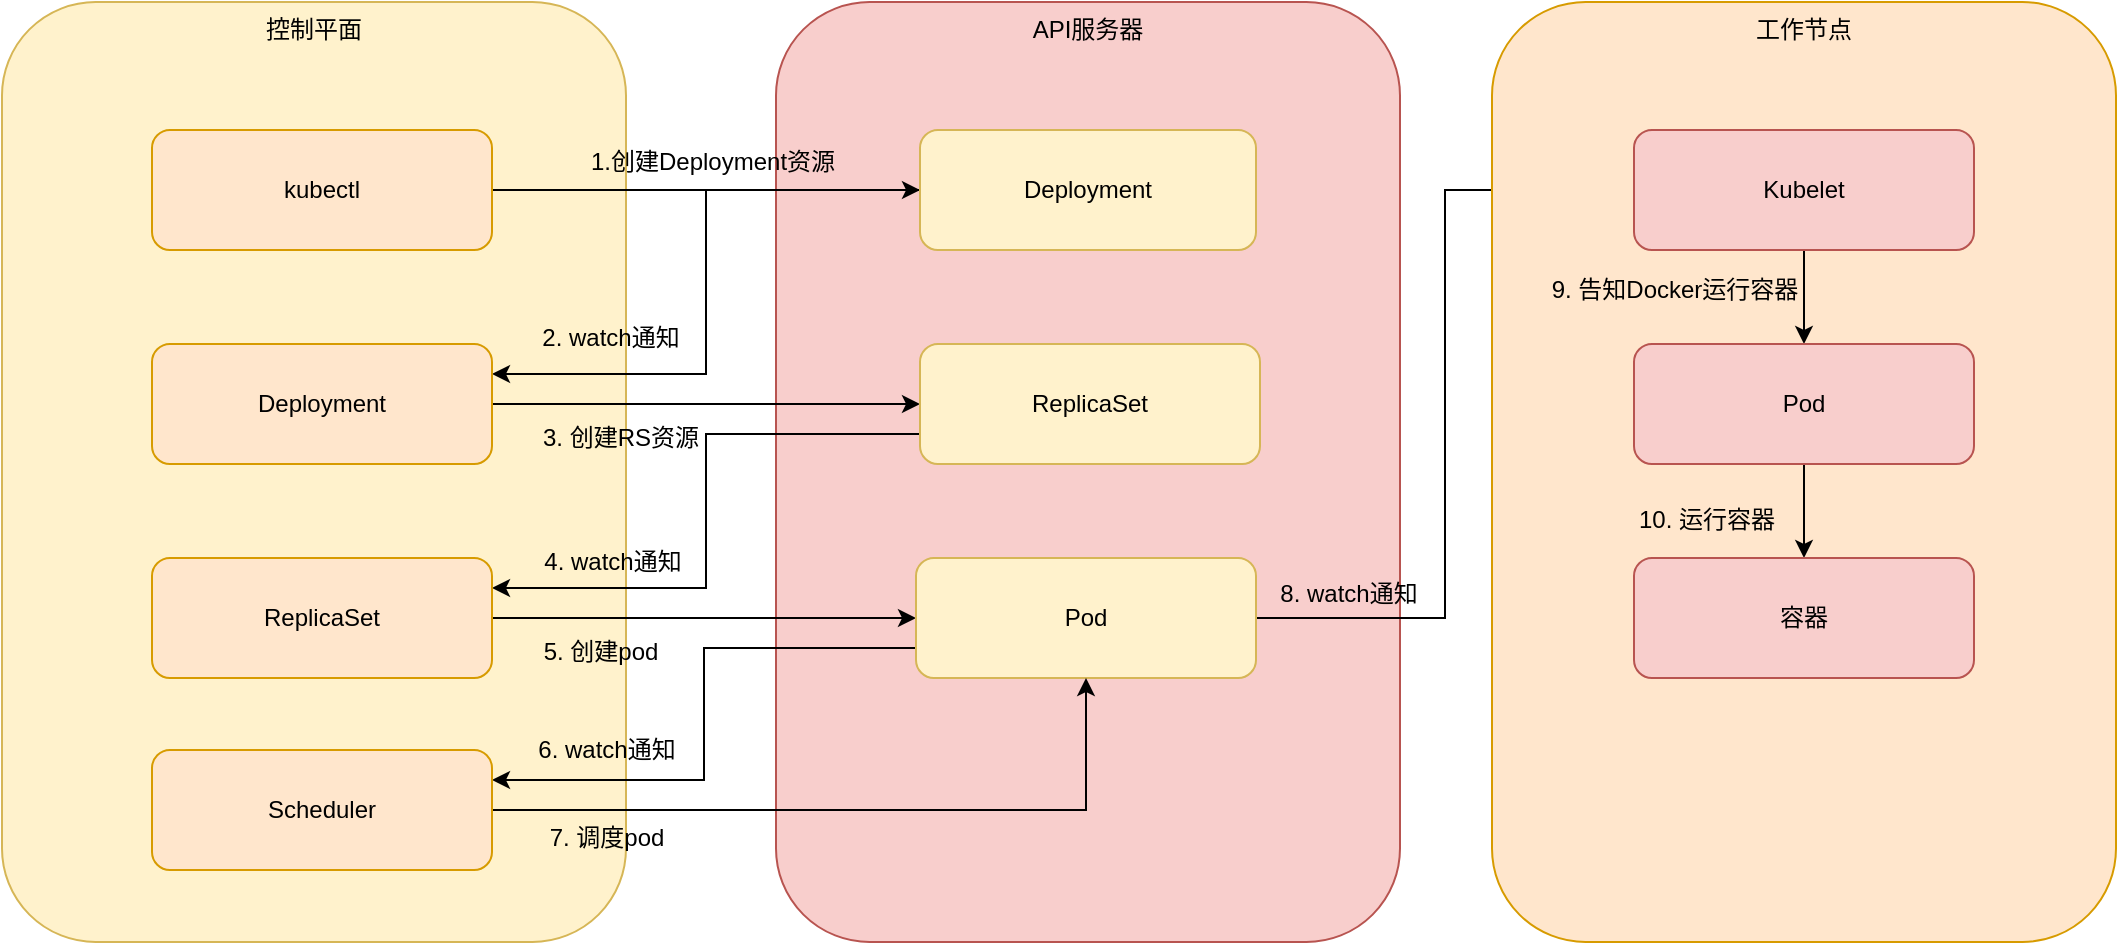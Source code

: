 <mxfile version="24.7.5">
  <diagram name="第 1 页" id="FH-F2Kf3KnSLiqDYrMmF">
    <mxGraphModel dx="1450" dy="618" grid="0" gridSize="10" guides="1" tooltips="1" connect="1" arrows="1" fold="1" page="0" pageScale="1" pageWidth="827" pageHeight="1169" math="0" shadow="0">
      <root>
        <mxCell id="0" />
        <mxCell id="1" parent="0" />
        <mxCell id="3JQX4ZEFSQpvwGsRkb-g-1" value="控制平面" style="rounded=1;whiteSpace=wrap;html=1;verticalAlign=top;fillColor=#fff2cc;strokeColor=#d6b656;" vertex="1" parent="1">
          <mxGeometry x="-34" y="76" width="312" height="470" as="geometry" />
        </mxCell>
        <mxCell id="3JQX4ZEFSQpvwGsRkb-g-2" value="API服务器" style="rounded=1;whiteSpace=wrap;html=1;verticalAlign=top;fillColor=#f8cecc;strokeColor=#b85450;" vertex="1" parent="1">
          <mxGeometry x="353" y="76" width="312" height="470" as="geometry" />
        </mxCell>
        <mxCell id="3JQX4ZEFSQpvwGsRkb-g-5" style="edgeStyle=orthogonalEdgeStyle;rounded=0;orthogonalLoop=1;jettySize=auto;html=1;entryX=0;entryY=0.5;entryDx=0;entryDy=0;" edge="1" parent="1" source="3JQX4ZEFSQpvwGsRkb-g-3" target="3JQX4ZEFSQpvwGsRkb-g-4">
          <mxGeometry relative="1" as="geometry" />
        </mxCell>
        <mxCell id="3JQX4ZEFSQpvwGsRkb-g-3" value="kubectl" style="rounded=1;whiteSpace=wrap;html=1;fillColor=#ffe6cc;strokeColor=#d79b00;" vertex="1" parent="1">
          <mxGeometry x="41" y="140" width="170" height="60" as="geometry" />
        </mxCell>
        <mxCell id="3JQX4ZEFSQpvwGsRkb-g-15" style="edgeStyle=orthogonalEdgeStyle;rounded=0;orthogonalLoop=1;jettySize=auto;html=1;entryX=1;entryY=0.25;entryDx=0;entryDy=0;" edge="1" parent="1" source="3JQX4ZEFSQpvwGsRkb-g-4" target="3JQX4ZEFSQpvwGsRkb-g-7">
          <mxGeometry relative="1" as="geometry" />
        </mxCell>
        <mxCell id="3JQX4ZEFSQpvwGsRkb-g-4" value="Deployment" style="rounded=1;whiteSpace=wrap;html=1;fillColor=#fff2cc;strokeColor=#d6b656;" vertex="1" parent="1">
          <mxGeometry x="425" y="140" width="168" height="60" as="geometry" />
        </mxCell>
        <mxCell id="3JQX4ZEFSQpvwGsRkb-g-16" style="edgeStyle=orthogonalEdgeStyle;rounded=0;orthogonalLoop=1;jettySize=auto;html=1;entryX=0;entryY=0.5;entryDx=0;entryDy=0;" edge="1" parent="1" source="3JQX4ZEFSQpvwGsRkb-g-7" target="3JQX4ZEFSQpvwGsRkb-g-8">
          <mxGeometry relative="1" as="geometry" />
        </mxCell>
        <mxCell id="3JQX4ZEFSQpvwGsRkb-g-7" value="Deployment" style="rounded=1;whiteSpace=wrap;html=1;fillColor=#ffe6cc;strokeColor=#d79b00;" vertex="1" parent="1">
          <mxGeometry x="41" y="247" width="170" height="60" as="geometry" />
        </mxCell>
        <mxCell id="3JQX4ZEFSQpvwGsRkb-g-17" style="edgeStyle=orthogonalEdgeStyle;rounded=0;orthogonalLoop=1;jettySize=auto;html=1;exitX=0;exitY=0.75;exitDx=0;exitDy=0;entryX=1;entryY=0.25;entryDx=0;entryDy=0;" edge="1" parent="1" source="3JQX4ZEFSQpvwGsRkb-g-8" target="3JQX4ZEFSQpvwGsRkb-g-11">
          <mxGeometry relative="1" as="geometry" />
        </mxCell>
        <mxCell id="3JQX4ZEFSQpvwGsRkb-g-8" value="ReplicaSet" style="rounded=1;whiteSpace=wrap;html=1;fillColor=#fff2cc;strokeColor=#d6b656;" vertex="1" parent="1">
          <mxGeometry x="425" y="247" width="170" height="60" as="geometry" />
        </mxCell>
        <mxCell id="3JQX4ZEFSQpvwGsRkb-g-18" style="edgeStyle=orthogonalEdgeStyle;rounded=0;orthogonalLoop=1;jettySize=auto;html=1;entryX=0;entryY=0.5;entryDx=0;entryDy=0;" edge="1" parent="1" source="3JQX4ZEFSQpvwGsRkb-g-11" target="3JQX4ZEFSQpvwGsRkb-g-12">
          <mxGeometry relative="1" as="geometry" />
        </mxCell>
        <mxCell id="3JQX4ZEFSQpvwGsRkb-g-11" value="ReplicaSet" style="rounded=1;whiteSpace=wrap;html=1;fillColor=#ffe6cc;strokeColor=#d79b00;" vertex="1" parent="1">
          <mxGeometry x="41" y="354" width="170" height="60" as="geometry" />
        </mxCell>
        <mxCell id="3JQX4ZEFSQpvwGsRkb-g-20" style="edgeStyle=orthogonalEdgeStyle;rounded=0;orthogonalLoop=1;jettySize=auto;html=1;exitX=0;exitY=0.75;exitDx=0;exitDy=0;entryX=1;entryY=0.25;entryDx=0;entryDy=0;" edge="1" parent="1" source="3JQX4ZEFSQpvwGsRkb-g-12" target="3JQX4ZEFSQpvwGsRkb-g-13">
          <mxGeometry relative="1" as="geometry" />
        </mxCell>
        <mxCell id="3JQX4ZEFSQpvwGsRkb-g-25" style="edgeStyle=orthogonalEdgeStyle;rounded=0;orthogonalLoop=1;jettySize=auto;html=1;entryX=0;entryY=0.5;entryDx=0;entryDy=0;" edge="1" parent="1" source="3JQX4ZEFSQpvwGsRkb-g-12" target="3JQX4ZEFSQpvwGsRkb-g-22">
          <mxGeometry relative="1" as="geometry" />
        </mxCell>
        <mxCell id="3JQX4ZEFSQpvwGsRkb-g-12" value="Pod" style="rounded=1;whiteSpace=wrap;html=1;fillColor=#fff2cc;strokeColor=#d6b656;" vertex="1" parent="1">
          <mxGeometry x="423" y="354" width="170" height="60" as="geometry" />
        </mxCell>
        <mxCell id="3JQX4ZEFSQpvwGsRkb-g-21" style="edgeStyle=orthogonalEdgeStyle;rounded=0;orthogonalLoop=1;jettySize=auto;html=1;entryX=0.5;entryY=1;entryDx=0;entryDy=0;" edge="1" parent="1" source="3JQX4ZEFSQpvwGsRkb-g-13" target="3JQX4ZEFSQpvwGsRkb-g-12">
          <mxGeometry relative="1" as="geometry" />
        </mxCell>
        <mxCell id="3JQX4ZEFSQpvwGsRkb-g-13" value="Scheduler" style="rounded=1;whiteSpace=wrap;html=1;fillColor=#ffe6cc;strokeColor=#d79b00;" vertex="1" parent="1">
          <mxGeometry x="41" y="450" width="170" height="60" as="geometry" />
        </mxCell>
        <mxCell id="3JQX4ZEFSQpvwGsRkb-g-14" value="工作节点" style="rounded=1;whiteSpace=wrap;html=1;verticalAlign=top;fillColor=#ffe6cc;strokeColor=#d79b00;" vertex="1" parent="1">
          <mxGeometry x="711" y="76" width="312" height="470" as="geometry" />
        </mxCell>
        <mxCell id="3JQX4ZEFSQpvwGsRkb-g-26" style="edgeStyle=orthogonalEdgeStyle;rounded=0;orthogonalLoop=1;jettySize=auto;html=1;entryX=0.5;entryY=0;entryDx=0;entryDy=0;" edge="1" parent="1" source="3JQX4ZEFSQpvwGsRkb-g-22" target="3JQX4ZEFSQpvwGsRkb-g-23">
          <mxGeometry relative="1" as="geometry" />
        </mxCell>
        <mxCell id="3JQX4ZEFSQpvwGsRkb-g-22" value="Kubelet" style="rounded=1;whiteSpace=wrap;html=1;fillColor=#f8cecc;strokeColor=#b85450;" vertex="1" parent="1">
          <mxGeometry x="782" y="140" width="170" height="60" as="geometry" />
        </mxCell>
        <mxCell id="3JQX4ZEFSQpvwGsRkb-g-27" style="edgeStyle=orthogonalEdgeStyle;rounded=0;orthogonalLoop=1;jettySize=auto;html=1;entryX=0.5;entryY=0;entryDx=0;entryDy=0;" edge="1" parent="1" source="3JQX4ZEFSQpvwGsRkb-g-23" target="3JQX4ZEFSQpvwGsRkb-g-24">
          <mxGeometry relative="1" as="geometry" />
        </mxCell>
        <mxCell id="3JQX4ZEFSQpvwGsRkb-g-23" value="Pod" style="rounded=1;whiteSpace=wrap;html=1;fillColor=#f8cecc;strokeColor=#b85450;" vertex="1" parent="1">
          <mxGeometry x="782" y="247" width="170" height="60" as="geometry" />
        </mxCell>
        <mxCell id="3JQX4ZEFSQpvwGsRkb-g-24" value="容器" style="rounded=1;whiteSpace=wrap;html=1;fillColor=#f8cecc;strokeColor=#b85450;" vertex="1" parent="1">
          <mxGeometry x="782" y="354" width="170" height="60" as="geometry" />
        </mxCell>
        <mxCell id="3JQX4ZEFSQpvwGsRkb-g-28" value="1.创建Deployment资源" style="text;html=1;align=center;verticalAlign=middle;resizable=0;points=[];autosize=1;strokeColor=none;fillColor=none;" vertex="1" parent="1">
          <mxGeometry x="251" y="143" width="140" height="26" as="geometry" />
        </mxCell>
        <mxCell id="3JQX4ZEFSQpvwGsRkb-g-29" value="2. watch通知" style="text;html=1;align=center;verticalAlign=middle;resizable=0;points=[];autosize=1;strokeColor=none;fillColor=none;" vertex="1" parent="1">
          <mxGeometry x="226" y="231" width="87" height="26" as="geometry" />
        </mxCell>
        <mxCell id="3JQX4ZEFSQpvwGsRkb-g-30" value="3. 创建RS资源" style="text;html=1;align=center;verticalAlign=middle;resizable=0;points=[];autosize=1;strokeColor=none;fillColor=none;" vertex="1" parent="1">
          <mxGeometry x="227" y="281" width="96" height="26" as="geometry" />
        </mxCell>
        <mxCell id="3JQX4ZEFSQpvwGsRkb-g-32" value="4. watch通知" style="text;html=1;align=center;verticalAlign=middle;resizable=0;points=[];autosize=1;strokeColor=none;fillColor=none;" vertex="1" parent="1">
          <mxGeometry x="227" y="343" width="87" height="26" as="geometry" />
        </mxCell>
        <mxCell id="3JQX4ZEFSQpvwGsRkb-g-33" value="5. 创建pod" style="text;html=1;align=center;verticalAlign=middle;resizable=0;points=[];autosize=1;strokeColor=none;fillColor=none;" vertex="1" parent="1">
          <mxGeometry x="227" y="388" width="75" height="26" as="geometry" />
        </mxCell>
        <mxCell id="3JQX4ZEFSQpvwGsRkb-g-34" value="6. watch通知" style="text;html=1;align=center;verticalAlign=middle;resizable=0;points=[];autosize=1;strokeColor=none;fillColor=none;" vertex="1" parent="1">
          <mxGeometry x="224" y="437" width="87" height="26" as="geometry" />
        </mxCell>
        <mxCell id="3JQX4ZEFSQpvwGsRkb-g-35" value="7. 调度pod" style="text;html=1;align=center;verticalAlign=middle;resizable=0;points=[];autosize=1;strokeColor=none;fillColor=none;" vertex="1" parent="1">
          <mxGeometry x="230" y="481" width="75" height="26" as="geometry" />
        </mxCell>
        <mxCell id="3JQX4ZEFSQpvwGsRkb-g-37" value="8. watch通知" style="text;html=1;align=center;verticalAlign=middle;resizable=0;points=[];autosize=1;strokeColor=none;fillColor=none;" vertex="1" parent="1">
          <mxGeometry x="595" y="359" width="87" height="26" as="geometry" />
        </mxCell>
        <mxCell id="3JQX4ZEFSQpvwGsRkb-g-38" value="9. 告知Docker运行容器" style="text;html=1;align=center;verticalAlign=middle;resizable=0;points=[];autosize=1;strokeColor=none;fillColor=none;" vertex="1" parent="1">
          <mxGeometry x="731" y="207" width="141" height="26" as="geometry" />
        </mxCell>
        <mxCell id="3JQX4ZEFSQpvwGsRkb-g-39" value="10. 运行容器" style="text;html=1;align=center;verticalAlign=middle;resizable=0;points=[];autosize=1;strokeColor=none;fillColor=none;" vertex="1" parent="1">
          <mxGeometry x="775" y="322" width="86" height="26" as="geometry" />
        </mxCell>
      </root>
    </mxGraphModel>
  </diagram>
</mxfile>

